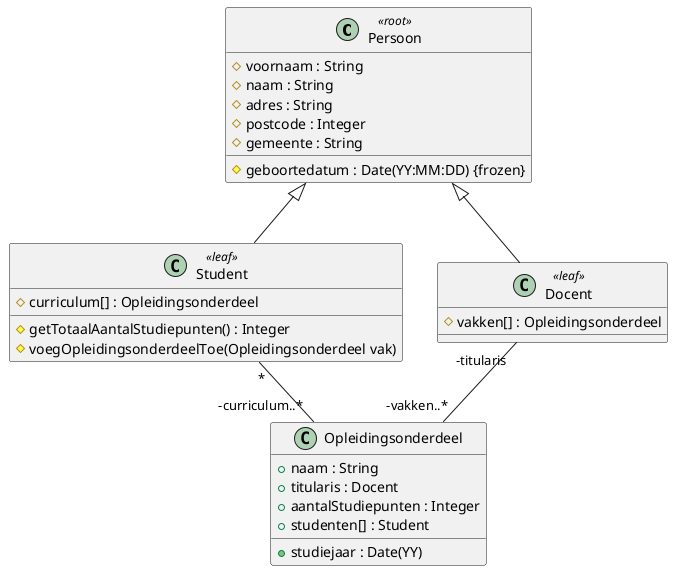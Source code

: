 @startuml Studentenbeheersapplicatie
class Persoon <<root>> {
    # voornaam : String
    # naam : String
    # adres : String
    # postcode : Integer
    # gemeente : String
    # geboortedatum : Date(YY:MM:DD) {frozen}
}

class Student <<leaf>> extends Persoon {
    # curriculum[] : Opleidingsonderdeel
    # getTotaalAantalStudiepunten() : Integer
    # voegOpleidingsonderdeelToe(Opleidingsonderdeel vak)
}

class Docent <<leaf>> extends Persoon {
    # vakken[] : Opleidingsonderdeel
}

class Opleidingsonderdeel {
    + naam : String
    + studiejaar : Date(YY)
    + titularis : Docent
    + aantalStudiepunten : Integer
    + studenten[] : Student
}

Docent "-titularis" -- "-vakken..*" Opleidingsonderdeel
Student "*" -- "-curriculum..*" Opleidingsonderdeel

@enduml